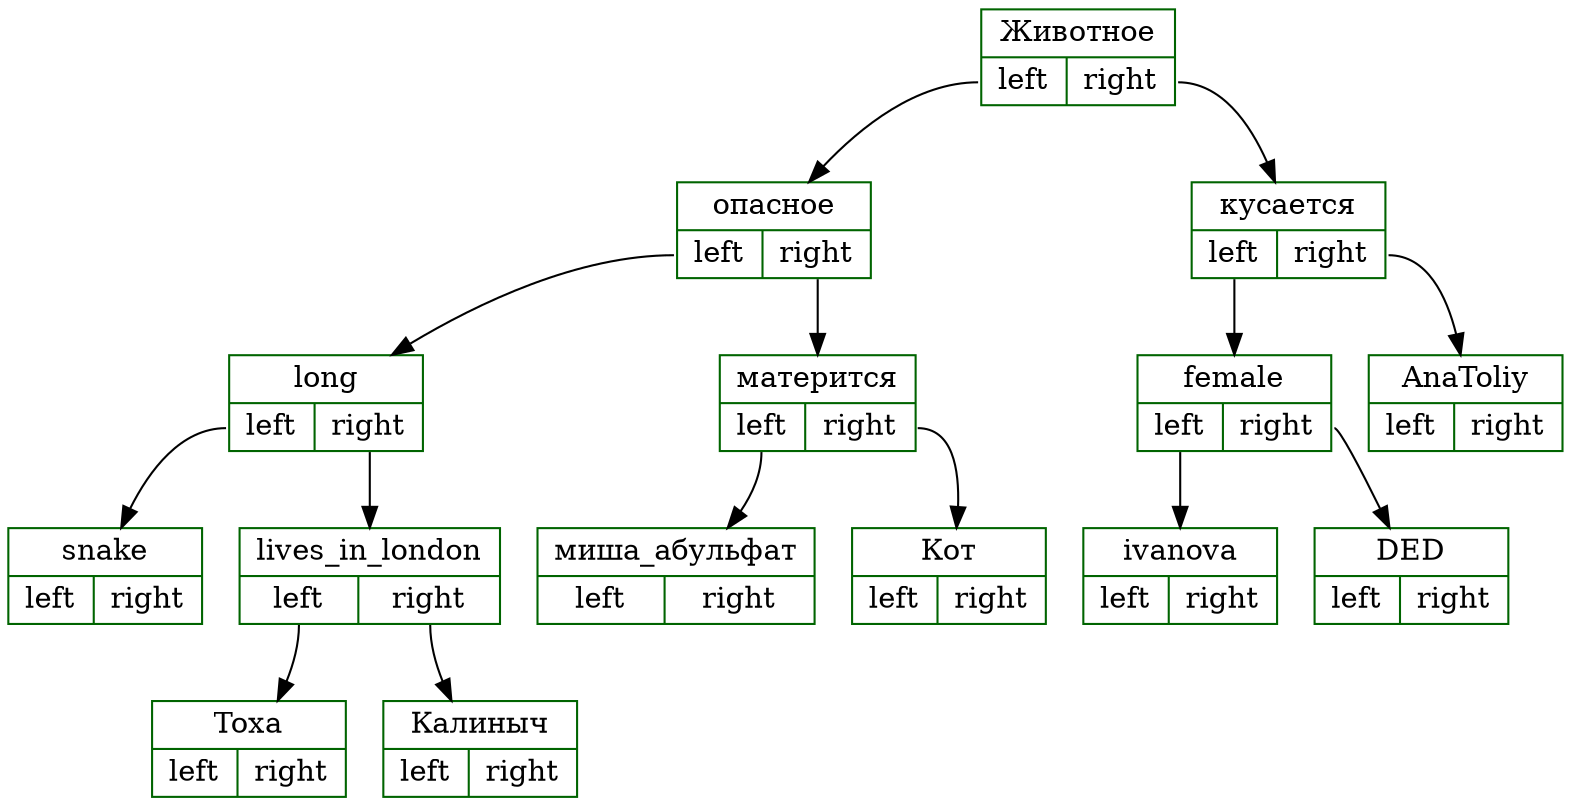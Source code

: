 digraph D{
	rankdir = TB

	node_15 [color = "darkgreen", style = "filled", shape = "record", fillcolor = "white", label = "{Животное | {<fl15> left | <fr15> right}}"]
	node_15: <fl15> -> node_14 [color = "black", arrowhead = "normal"]
	node_14 [color = "darkgreen", style = "filled", shape = "record", fillcolor = "white", label = "{опасное | {<fl14> left | <fr14> right}}"]
	node_14: <fl14> -> node_13 [color = "black", arrowhead = "normal"]
	node_13 [color = "darkgreen", style = "filled", shape = "record", fillcolor = "white", label = "{long | {<fl13> left | <fr13> right}}"]
	node_13: <fl13> -> node_12 [color = "black", arrowhead = "normal"]
	node_12 [color = "darkgreen", style = "filled", shape = "record", fillcolor = "white", label = "{snake | {<fl12> left | <fr12> right}}"]
	node_13: <fr13> -> node_11 [color = "black", arrowhead = "normal"]
	node_11 [color = "darkgreen", style = "filled", shape = "record", fillcolor = "white", label = "{lives_in_london | {<fl11> left | <fr11> right}}"]
	node_11: <fl11> -> node_10 [color = "black", arrowhead = "normal"]
	node_10 [color = "darkgreen", style = "filled", shape = "record", fillcolor = "white", label = "{Toxa | {<fl10> left | <fr10> right}}"]
	node_11: <fr11> -> node_9 [color = "black", arrowhead = "normal"]
	node_9 [color = "darkgreen", style = "filled", shape = "record", fillcolor = "white", label = "{Калиныч | {<fl9> left | <fr9> right}}"]
	node_14: <fr14> -> node_8 [color = "black", arrowhead = "normal"]
	node_8 [color = "darkgreen", style = "filled", shape = "record", fillcolor = "white", label = "{матерится | {<fl8> left | <fr8> right}}"]
	node_8: <fl8> -> node_7 [color = "black", arrowhead = "normal"]
	node_7 [color = "darkgreen", style = "filled", shape = "record", fillcolor = "white", label = "{миша_абульфат | {<fl7> left | <fr7> right}}"]
	node_8: <fr8> -> node_6 [color = "black", arrowhead = "normal"]
	node_6 [color = "darkgreen", style = "filled", shape = "record", fillcolor = "white", label = "{Кот | {<fl6> left | <fr6> right}}"]
	node_15: <fr15> -> node_5 [color = "black", arrowhead = "normal"]
	node_5 [color = "darkgreen", style = "filled", shape = "record", fillcolor = "white", label = "{кусается | {<fl5> left | <fr5> right}}"]
	node_5: <fl5> -> node_4 [color = "black", arrowhead = "normal"]
	node_4 [color = "darkgreen", style = "filled", shape = "record", fillcolor = "white", label = "{female | {<fl4> left | <fr4> right}}"]
	node_4: <fl4> -> node_3 [color = "black", arrowhead = "normal"]
	node_3 [color = "darkgreen", style = "filled", shape = "record", fillcolor = "white", label = "{ivanova | {<fl3> left | <fr3> right}}"]
	node_4: <fr4> -> node_2 [color = "black", arrowhead = "normal"]
	node_2 [color = "darkgreen", style = "filled", shape = "record", fillcolor = "white", label = "{DED | {<fl2> left | <fr2> right}}"]
	node_5: <fr5> -> node_1 [color = "black", arrowhead = "normal"]
	node_1 [color = "darkgreen", style = "filled", shape = "record", fillcolor = "white", label = "{AnaToliy | {<fl1> left | <fr1> right}}"]
}